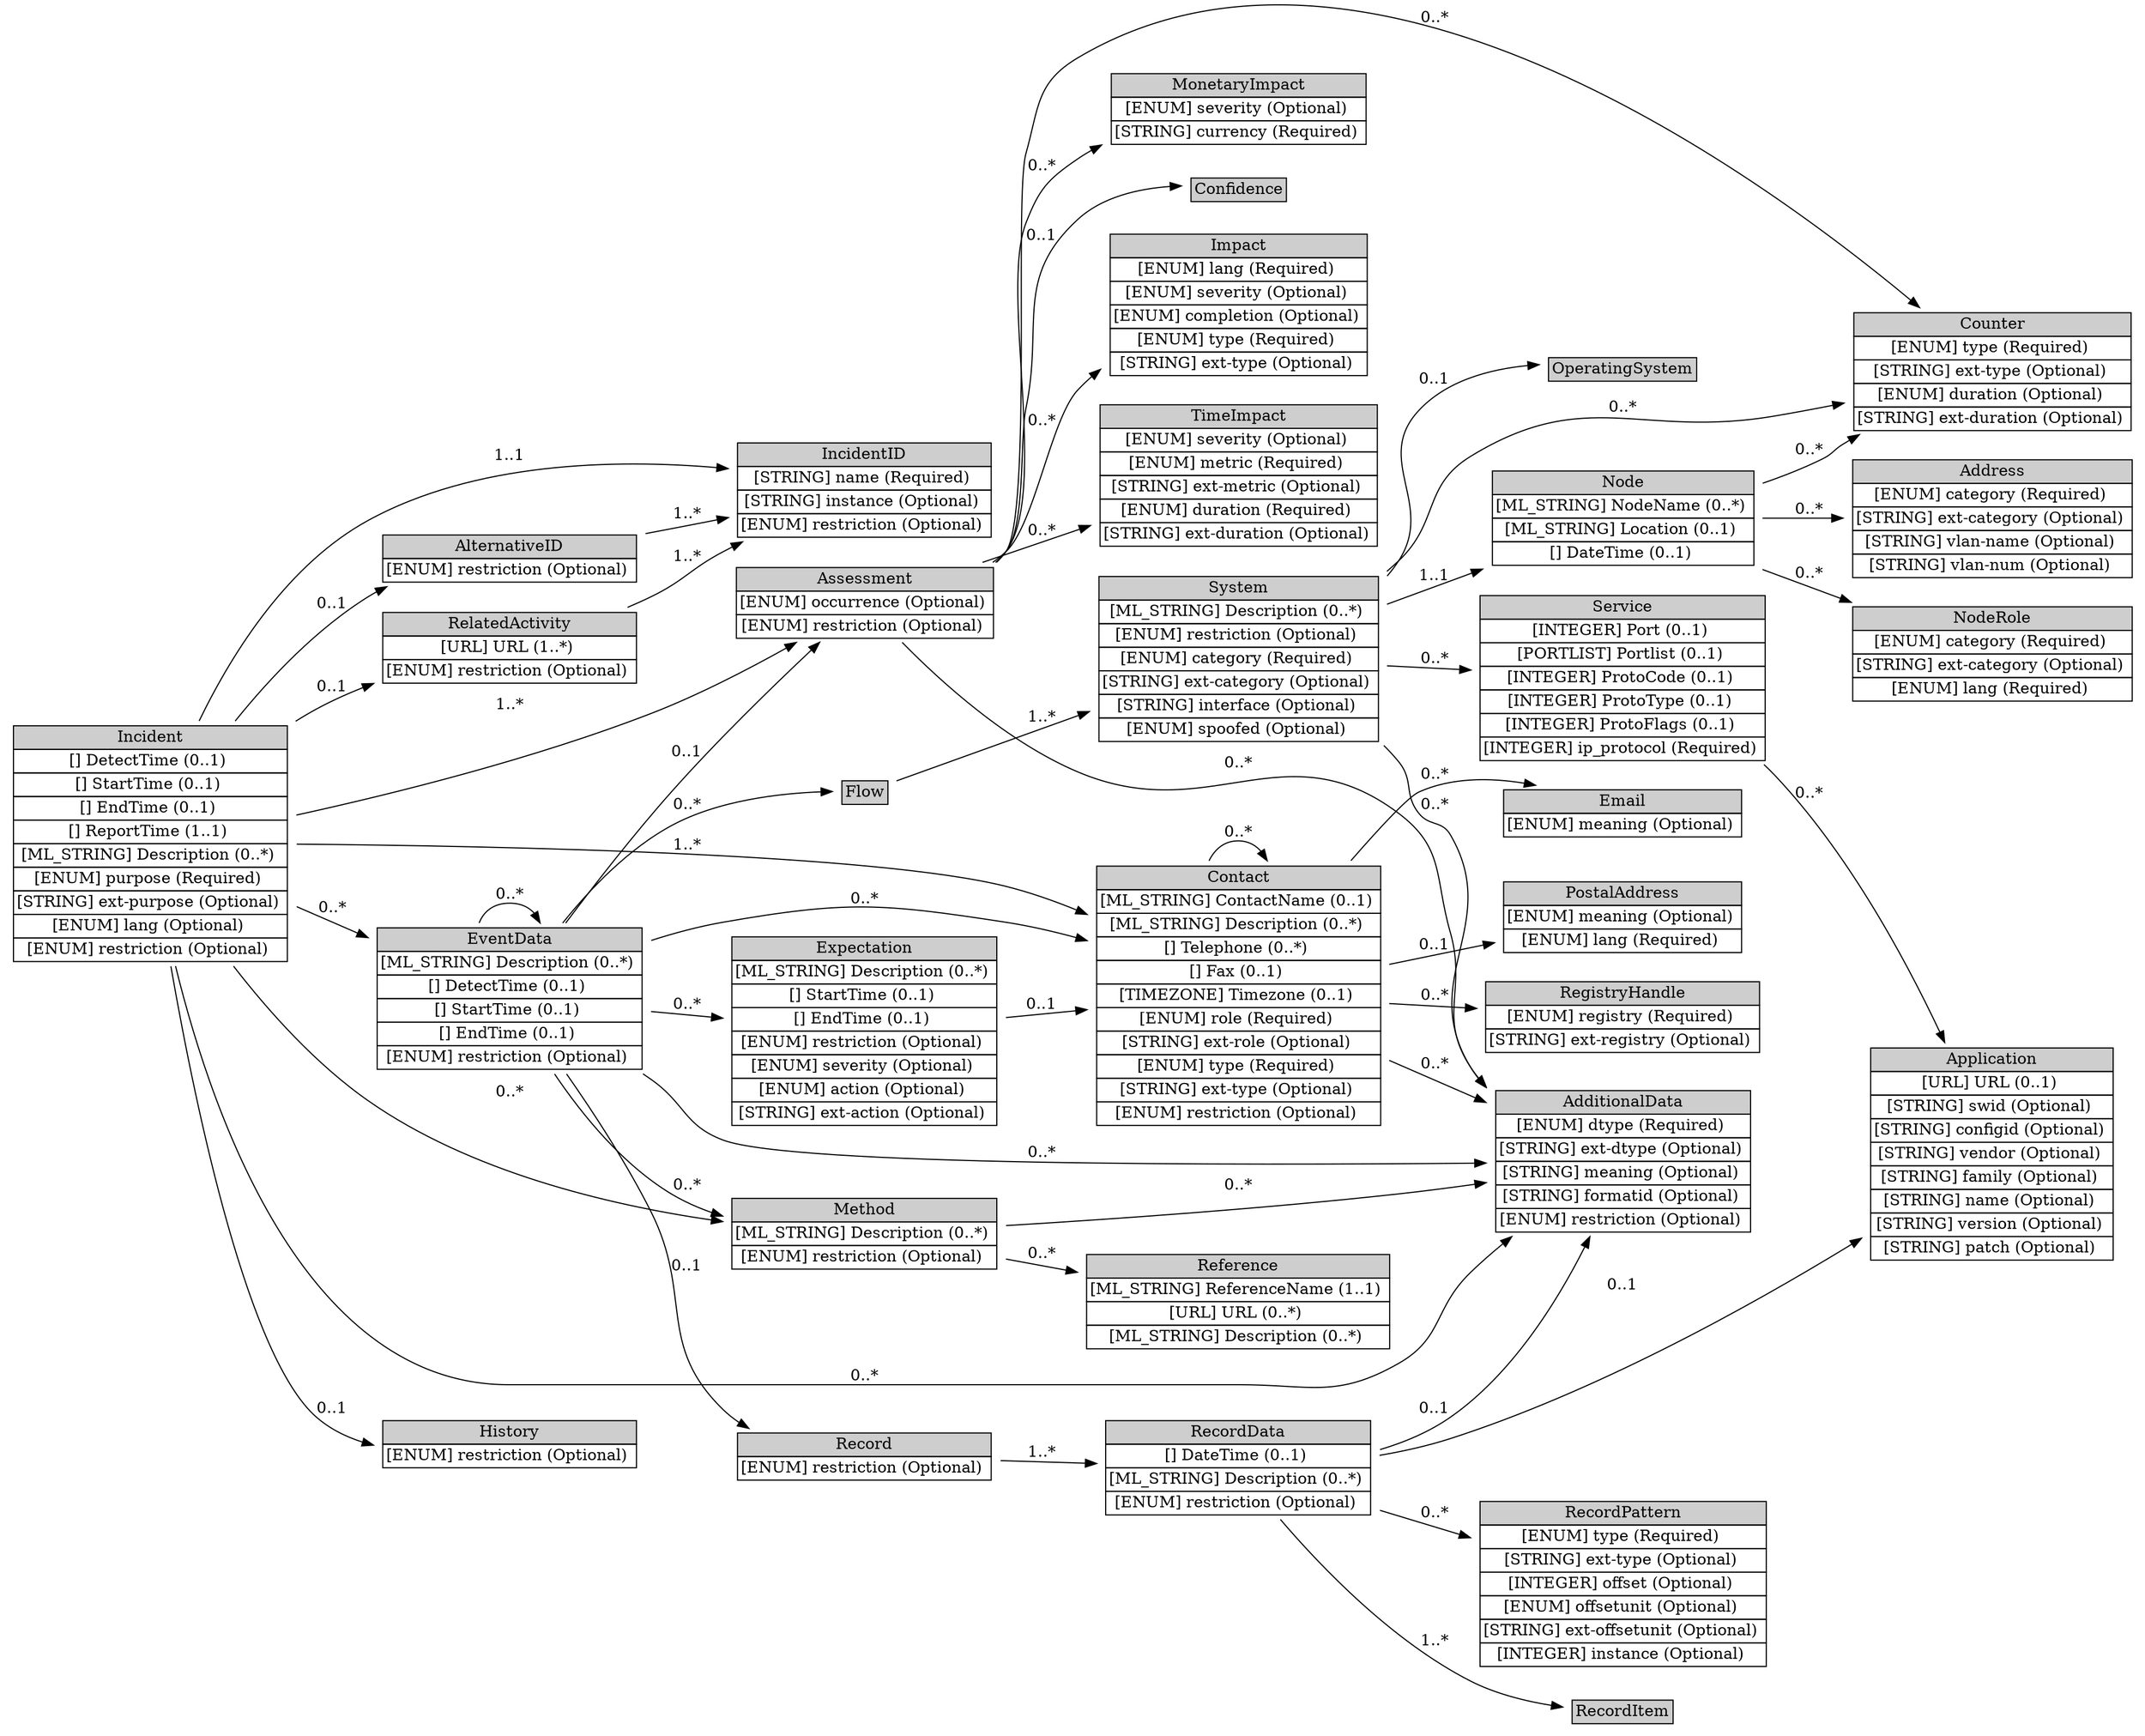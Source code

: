 digraph Incident {
	graph [rankdir=LR];
	node [label="\N"];
	graph [bb="0,0,1860,1496"];
	Incident [label=<<table BORDER="0" CELLBORDER="1" CELLSPACING="0"> <tr > <td BGCOLOR="#CECECE" HREF="#" TITLE="Every incident is represented by an instance of the Incident class. This class provides a standardized representation for commonly exchanged incident data. ">Incident</td> </tr>" %<tr><td HREF="#" TITLE="The time the incident was first detected.">[] DetectTime (0..1) </td></tr>%<tr><td HREF="#" TITLE="The time the incident started.">[] StartTime (0..1) </td></tr>%<tr><td HREF="#" TITLE="The time the incident ended.">[] EndTime (0..1) </td></tr>%<tr><td HREF="#" TITLE="The time the incident was reported.">[] ReportTime (1..1) </td></tr>%<tr><td HREF="#" TITLE="A free-form textual description of the incident.">[ML_STRING] Description (0..*) </td></tr>%<tr><td HREF="#" TITLE="The purpose attribute represents the reason why the IODEF document was created.  It is closely related to the Expectation class (Section 3.13).  This attribute is defined as an enumerated list:">[ENUM] purpose (Required) </td></tr>%<tr><td HREF="#" TITLE="A means by which to extend the purpose attribute.  See Section 5.1.">[STRING] ext-purpose (Optional) </td></tr>%<tr><td HREF="#" TITLE="A valid language code per RFC 4646 [7] constrained by the definition of &quot;xs:language&quot;.  The interpretation of this code is described in Section 6.">[ENUM] lang (Optional) </td></tr>%<tr><td HREF="#" TITLE="This attribute indicates the disclosure guidelines to which the sender expects the recipient to adhere for the information represented in this class and its children.  This guideline provides no security since there are no specified technical means to ensure that the recipient of the document handles the information as the sender requested.">[ENUM] restriction (Optional) </td></tr>%</table>>, shape=plaintext, pos="127,777", width="3.5", height="2.9028"];
	IncidentID [label=<<table BORDER="0" CELLBORDER="1" CELLSPACING="0"> <tr > <td BGCOLOR="#CECECE" HREF="#" TITLE="The IncidentID class represents an incident tracking number that is unique in the context of the CSIRT and identifies the activity characterized in an IODEF Document. This identifier would serve as an index into the CSIRT incident handling system. The combination of the name attribute and the string in the element content MUST be a globally unique identifier describing the activity. Documents generated by a given CSIRT MUST NOT reuse the same value unless they are referencing the same incident. ">IncidentID</td> </tr>" %<tr><td HREF="#" TITLE="An identifier describing the CSIRT that created the document.  In order to have a globally unique CSIRT name, the fully qualified domain name associated with the CSIRT MUST be used.">[STRING] name (Required) </td></tr>%<tr><td HREF="#" TITLE="An identifier referencing a subset of the named incident.">[STRING] instance (Optional) </td></tr>%<tr><td HREF="#" TITLE="This attribute has been defined in Section 3.2.">[ENUM] restriction (Optional) </td></tr>%</table>>, shape=plaintext, pos="748,1094", width="3.1667", height="1.2361"];
	AlternativeID [label=<<table BORDER="0" CELLBORDER="1" CELLSPACING="0"> <tr > <td BGCOLOR="#CECECE" HREF="#" TITLE="The AlternativeID class lists the incident tracking numbers used by CSIRTs, other than the one generating the document, to refer to the identical activity described the IODEF document. A tracking number listed as an AlternativeID references the same incident detected by ">AlternativeID</td> </tr>" %<tr><td HREF="#" TITLE="This attribute has been defined in Section 3.2.">[ENUM] restriction (Optional) </td></tr>%</table>>, shape=plaintext, pos="440,1034", width="3.1667", height="0.68056"];
	RelatedActivity [label=<<table BORDER="0" CELLBORDER="1" CELLSPACING="0"> <tr > <td BGCOLOR="#CECECE" HREF="#" TITLE="The RelatedActivity class lists either incident tracking numbers of incidents or URLs (not both) that refer to activity related to the one described in the IODEF document. These references may be to local incident tracking numbers or to those of other CSIRTs. ">RelatedActivity</td> </tr>" %<tr><td HREF="#" TITLE="A URL to activity related to this incident.">[URL] URL (1..*) </td></tr>%<tr><td HREF="#" TITLE="This attribute has been defined in Section 3.2.">[ENUM] restriction (Optional) </td></tr>%</table>>, shape=plaintext, pos="440,958", width="3.1667", height="0.95833"];
	Assessment [label=<<table BORDER="0" CELLBORDER="1" CELLSPACING="0"> <tr > <td BGCOLOR="#CECECE" HREF="#" TITLE="The Assessment class describes the technical and non-technical repercussions of the incident on the CSIRT&#39;s constituency. ">Assessment</td> </tr>" %<tr><td HREF="#" TITLE="Specifies whether the assessment is describing actual or potential outcomes.  The default is &quot;actual&quot; and is assumed if not specified.">[ENUM] occurrence (Optional) </td></tr>%<tr><td HREF="#" TITLE="This attribute is defined in Section 3.2.">[ENUM] restriction (Optional) </td></tr>%</table>>, shape=plaintext, pos="748,998", width="3.25", height="0.95833"];
	Impact [label=<<table BORDER="0" CELLBORDER="1" CELLSPACING="0"> <tr > <td BGCOLOR="#CECECE" HREF="#" TITLE="The Impact class allows for categorizing and describing the technical impact of the incident on the network of an organization. ">Impact</td> </tr>" %<tr><td HREF="#" TITLE="A valid language code per RFC 4646 [7] constrained by the definition of &quot;xs:language&quot;.  The interpretation of this code is described in Section 6.">[ENUM] lang (Required) </td></tr>%<tr><td HREF="#" TITLE="An estimate of the relative severity of the activity.  The permitted values are shown below.  There is no default value.">[ENUM] severity (Optional) </td></tr>%<tr><td HREF="#" TITLE="An indication whether the described activity was successful.  The permitted values are shown below.  There is no default value.">[ENUM] completion (Optional) </td></tr>%<tr><td HREF="#" TITLE="Classifies the malicious activity into incident categories.  The permitted values are shown below.  The default value is &quot;other&quot;.">[ENUM] type (Required) </td></tr>%<tr><td HREF="#" TITLE="A means by which to extend the type attribute. See Section 5.1.">[STRING] ext-type (Optional) </td></tr>%</table>>, shape=plaintext, pos="1072,1238", width="3.25", height="1.7917"];
	TimeImpact [label=<<table BORDER="0" CELLBORDER="1" CELLSPACING="0"> <tr > <td BGCOLOR="#CECECE" HREF="#" TITLE="The TimeImpact class describes the impact of the incident on an organization as a function of time. It provides a way to convey down time and recovery time. ">TimeImpact</td> </tr>" %<tr><td HREF="#" TITLE="An estimate of the relative severity of the activity.  The permitted values are shown below.  There is no default value.">[ENUM] severity (Optional) </td></tr>%<tr><td HREF="#" TITLE="Defines the metric in which the time is expressed.  The permitted values are shown below.  There is no default value.">[ENUM] metric (Required) </td></tr>%<tr><td HREF="#" TITLE="A means by which to extend the metric attribute.  See Section 5.1.">[STRING] ext-metric (Optional) </td></tr>%<tr><td HREF="#" TITLE="Defines a unit of time, that when combined with the metric attribute, fully describes a metric of impact that will be conveyed in the element content.  The permitted values are shown below.  The default value is &quot;hour&quot;.">[ENUM] duration (Required) </td></tr>%<tr><td HREF="#" TITLE="A means by which to extend the duration attribute.  See Section 5.1.">[STRING] ext-duration (Optional) </td></tr>%</table>>, shape=plaintext, pos="1072,1092", width="3.5556", height="1.7917"];
	MonetaryImpact [label=<<table BORDER="0" CELLBORDER="1" CELLSPACING="0"> <tr > <td BGCOLOR="#CECECE" HREF="#" TITLE="The MonetaryImpact class describes the financial impact of the activity on an organization. For example, this impact may consider losses due to the cost of the investigation or recovery, diminished ">MonetaryImpact</td> </tr>" %<tr><td HREF="#" TITLE="An estimate of the relative severity of the activity.  The permitted values are shown below.  There is no default value.">[ENUM] severity (Optional) </td></tr>%<tr><td HREF="#" TITLE="Defines the currency in which the monetary impact is expressed.  The permitted values are defined in ISO 4217:2001, Codes for the representation of currencies and funds [14].  There is no default value.">[STRING] currency (Required) </td></tr>%</table>>, shape=plaintext, pos="1072,1408", width="3.2222", height="0.95833"];
	Counter [label=<<table BORDER="0" CELLBORDER="1" CELLSPACING="0"> <tr > <td BGCOLOR="#CECECE" HREF="#" TITLE="The Counter class summarize multiple occurrences of some event, or conveys counts or rates on various features (e.g., packets, sessions, events). ">Counter</td> </tr>" %<tr><td HREF="#" TITLE="Specifies the units of the element content.">[ENUM] type (Required) </td></tr>%<tr><td HREF="#" TITLE="A means by which to extend the type attribute. See Section 5.1.">[STRING] ext-type (Optional) </td></tr>%<tr><td HREF="#" TITLE="If present, the Counter class represents a rate rather than a count over the entire event.  In that case, this attribute specifies the denominator of the rate (where the type attribute specified the nominator).  The possible values of this attribute are defined in Section 3.10.2">[ENUM] duration (Optional) </td></tr>%<tr><td HREF="#" TITLE="A means by which to extend the duration attribute.  See Section 5.1.">[STRING] ext-duration (Optional) </td></tr>%</table>>, shape=plaintext, pos="1731,1184", width="3.5556", height="1.5139"];
	Confidence [label=<<table BORDER="0" CELLBORDER="1" CELLSPACING="0"> <tr > <td BGCOLOR="#CECECE" HREF="#" TITLE="The Confidence class represents a best estimate of the validity and accuracy of the described impact (see Section 3.10) of the incident activity. This estimate can be expressed as a category or a numeric calculation. ">Confidence</td> </tr>" %</table>>, shape=plaintext, pos="1072,1338", width="1.3611", height="0.5"];
	AdditionalData [label=<<table BORDER="0" CELLBORDER="1" CELLSPACING="0"> <tr > <td BGCOLOR="#CECECE" HREF="#" TITLE="The AdditionalData class serves as an extension mechanism for information not otherwise represented in the data model. For relatively simple information, atomic data types (e.g., integers, strings) are provided with a mechanism to annotate their meaning. The class can also be used to extend the data model (and the associated Schema) to support proprietary extensions by encapsulating entire XML documents conforming to another Schema (e.g., IDMEF). A detailed discussion for extending the data model and the schema can be found in Section 5. ">AdditionalData</td> </tr>" %<tr><td HREF="#" TITLE="The data type of the element content.  The permitted values for this attribute are shown below.  The default value is &quot;string&quot;.">[ENUM] dtype (Required) </td></tr>%<tr><td HREF="#" TITLE="A means by which to extend the dtype attribute.  See Section 5.1.">[STRING] ext-dtype (Optional) </td></tr>%<tr><td HREF="#" TITLE="A free-form description of the element content.">[STRING] meaning (Optional) </td></tr>%<tr><td HREF="#" TITLE="An identifier referencing the format and semantics of the element content.">[STRING] formatid (Optional) </td></tr>%<tr><td HREF="#" TITLE="This attribute has been defined in Section 3.2.">[ENUM] restriction (Optional) </td></tr>%</table>>, shape=plaintext, pos="1407,500", width="3.2778", height="1.7917"];
	Method [label=<<table BORDER="0" CELLBORDER="1" CELLSPACING="0"> <tr > <td BGCOLOR="#CECECE" HREF="#" TITLE="The Method class describes the methodology used by the intruder to perpetrate the events of the incident. This class consists of a list of references describing the attack method and a free form description of the technique. ">Method</td> </tr>" %<tr><td HREF="#" TITLE="A free-form text description of the methodology used by the intruder.">[ML_STRING] Description (0..*) </td></tr>%<tr><td HREF="#" TITLE="This attribute is defined in Section 3.2.">[ENUM] restriction (Optional) </td></tr>%</table>>, shape=plaintext, pos="748,436", width="3.3611", height="0.95833"];
	Reference [label=<<table BORDER="0" CELLBORDER="1" CELLSPACING="0"> <tr > <td BGCOLOR="#CECECE" HREF="#" TITLE="The Reference class is a reference to a vulnerability, IDS alert, malware sample, advisory, or attack technique. A reference consists of a name, a URL to this reference, and an optional description. ">Reference</td> </tr>" %<tr><td HREF="#" TITLE="Name of the reference.">[ML_STRING] ReferenceName (1..1) </td></tr>%<tr><td HREF="#" TITLE="A URL associated with the reference.">[URL] URL (0..*) </td></tr>%<tr><td HREF="#" TITLE="A free-form text description of this reference.">[ML_STRING] Description (0..*) </td></tr>%</table>>, shape=plaintext, pos="1072,375", width="3.8056", height="1.2361"];
	Contact [label=<<table BORDER="0" CELLBORDER="1" CELLSPACING="0"> <tr > <td BGCOLOR="#CECECE" HREF="#" TITLE="The Contact class describes contact information for organizations and personnel involved in the incident. This class allows for the naming of the involved party, specifying contact information for them, and identifying their role in the incident. ">Contact</td> </tr>" %<tr><td HREF="#" TITLE="The name of the contact.  The contact may either be an organization or a person.  The type attribute disambiguates the semantics.">[ML_STRING] ContactName (0..1) </td></tr>%<tr><td HREF="#" TITLE="A free-form description of this contact.  In the case of a person, this is often the organizational title of the individual.">[ML_STRING] Description (0..*) </td></tr>%<tr><td HREF="#" TITLE="The telephone number of the contact.">[] Telephone (0..*) </td></tr>%<tr><td HREF="#" TITLE="The facsimile telephone number of the contact.">[] Fax (0..1) </td></tr>%<tr><td HREF="#" TITLE="The timezone in which the contact resides formatted according to Section 2.9.">[TIMEZONE] Timezone (0..1) </td></tr>%<tr><td HREF="#" TITLE="Indicates the role the contact fulfills.  This attribute is defined as an enumerated list:">[ENUM] role (Required) </td></tr>%<tr><td HREF="#" TITLE="A means by which to extend the role attribute. See Section 5.1.">[STRING] ext-role (Optional) </td></tr>%<tr><td HREF="#" TITLE="Indicates the type of contact being described. This attribute is defined as an enumerated list:">[ENUM] type (Required) </td></tr>%<tr><td HREF="#" TITLE="A means by which to extend the type attribute. See Section 5.1.">[STRING] ext-type (Optional) </td></tr>%<tr><td HREF="#" TITLE="This attribute is defined in Section 3.2.">[ENUM] restriction (Optional) </td></tr>%</table>>, shape=plaintext, pos="1072,642", width="3.6111", height="3.1806"];
	RegistryHandle [label=<<table BORDER="0" CELLBORDER="1" CELLSPACING="0"> <tr > <td BGCOLOR="#CECECE" HREF="#" TITLE="The RegistryHandle class represents a handle into an Internet registry or community-specific database. The handle is specified in the element content and the type attribute specifies the database. ">RegistryHandle</td> </tr>" %<tr><td HREF="#" TITLE="The database to which the handle belongs.  The default value is &#39;local&#39;.  The possible values are:">[ENUM] registry (Required) </td></tr>%<tr><td HREF="#" TITLE="A means by which to extend the registry attribute.  See Section 5.1.">[STRING] ext-registry (Optional) </td></tr>%</table>>, shape=plaintext, pos="1407,626", width="3.5", height="0.95833"];
	PostalAddress [label=<<table BORDER="0" CELLBORDER="1" CELLSPACING="0"> <tr > <td BGCOLOR="#CECECE" HREF="#" TITLE="The PostalAddress class specifies a postal address formatted according to the POSTAL data type (Section 2.11). ">PostalAddress</td> </tr>" %<tr><td HREF="#" TITLE="A free-form description of the element content.">[ENUM] meaning (Optional) </td></tr>%<tr><td HREF="#" TITLE="A valid language code per RFC 4646 [7] constrained by the definition of &quot;xs:language&quot;.  The interpretation of this code is described in Section 6.">[ENUM] lang (Required) </td></tr>%</table>>, shape=plaintext, pos="1407,712", width="3.0278", height="0.95833"];
	Email [label=<<table BORDER="0" CELLBORDER="1" CELLSPACING="0"> <tr > <td BGCOLOR="#CECECE" HREF="#" TITLE="The Email class specifies an email address formatted according to EMAIL data type (Section 2.14). ">Email</td> </tr>" %<tr><td HREF="#" TITLE="A free-form description of the element content (e.g., hours of coverage for a given number).">[ENUM] meaning (Optional) </td></tr>%</table>>, shape=plaintext, pos="1407,806", width="3.0278", height="0.68056"];
	EventData [label=<<table BORDER="0" CELLBORDER="1" CELLSPACING="0"> <tr > <td BGCOLOR="#CECECE" HREF="#" TITLE="The EventData class describes a particular event of the incident for a given set of hosts or networks. This description includes the systems from which the activity originated and those targeted, an assessment of the techniques used by the intruder, the impact of the activity on the organization, and any forensic evidence discovered. ">EventData</td> </tr>" %<tr><td HREF="#" TITLE="A free-form textual description of the event.">[ML_STRING] Description (0..*) </td></tr>%<tr><td HREF="#" TITLE="The time the event was detected.">[] DetectTime (0..1) </td></tr>%<tr><td HREF="#" TITLE="The time the event started.">[] StartTime (0..1) </td></tr>%<tr><td HREF="#" TITLE="The time the event ended.">[] EndTime (0..1) </td></tr>%<tr><td HREF="#" TITLE="This attribute is defined in Section 3.2.">[ENUM] restriction (Optional) </td></tr>%</table>>, shape=plaintext, pos="440,631", width="3.3611", height="1.7917"];
	Flow [label=<<table BORDER="0" CELLBORDER="1" CELLSPACING="0"> <tr > <td BGCOLOR="#CECECE" HREF="#" TITLE="The Flow class groups related the source and target hosts. ">Flow</td> </tr>" %</table>>, shape=plaintext, pos="748,823", width="0.77778", height="0.5"];
	System [label=<<table BORDER="0" CELLBORDER="1" CELLSPACING="0"> <tr > <td BGCOLOR="#CECECE" HREF="#" TITLE="The System class describes a system or network involved in an event. The systems or networks represented by this class are categorized according to the role they played in the incident through the category attribute. The value of this category attribute dictates the semantics of the aggregated classes in the System class. If the category attribute has a value of &quot;source&quot;, then the aggregated classes denote the machine and service from which the activity is originating. With a category attribute value of &quot;target&quot; or &quot;intermediary&quot;, then the machine or service is the one targeted in the activity. A value of &quot;sensor&quot; dictates that this System was part of an instrumentation to monitor the network. ">System</td> </tr>" %<tr><td HREF="#" TITLE="A free-form text description of the System.">[ML_STRING] Description (0..*) </td></tr>%<tr><td HREF="#" TITLE="This attribute is defined in Section 3.2.">[ENUM] restriction (Optional) </td></tr>%<tr><td HREF="#" TITLE="Classifies the role the host or network played in the incident.  The possible values are:">[ENUM] category (Required) </td></tr>%<tr><td HREF="#" TITLE="A means by which to extend the category attribute.  See Section 5.1.">[STRING] ext-category (Optional) </td></tr>%<tr><td HREF="#" TITLE="Specifies the interface on which the event(s) on this System originated.  If the Node class specifies a network rather than a host, this attribute has no meaning.">[STRING] interface (Optional) </td></tr>%<tr><td HREF="#" TITLE="An indication of confidence in whether this System was the true target or attacking host.  The permitted values for this attribute are shown below.  The default value is &quot;unknown&quot;.">[ENUM] spoofed (Optional) </td></tr>%</table>>, shape=plaintext, pos="1072,936", width="3.5833", height="2.0694"];
	"Node" [label=<<table BORDER="0" CELLBORDER="1" CELLSPACING="0"> <tr > <td BGCOLOR="#CECECE" HREF="#" TITLE="The Node class names a system (e.g., PC, router) or network. ">Node</td> </tr>" %<tr><td HREF="#" TITLE="The name of the Node (e.g., fully qualified domain name).  This information MUST be provided if no Address information is given.">[ML_STRING] NodeName (0..*) </td></tr>%<tr><td HREF="#" TITLE="A free-from description of the physical location of the equipment.">[ML_STRING] Location (0..1) </td></tr>%<tr><td HREF="#" TITLE="A timestamp of when the resolution between the name and address was performed.  This information SHOULD be provided if both an Address and NodeName are specified.">[] DateTime (0..1) </td></tr>%</table>>, shape=plaintext, pos="1407,1058", width="3.3333", height="1.2361"];
	Address [label=<<table BORDER="0" CELLBORDER="1" CELLSPACING="0"> <tr > <td BGCOLOR="#CECECE" HREF="#" TITLE="The Address class represents a hardware (layer-2), network (layer-3), or application (layer-7) address. ">Address</td> </tr>" %<tr><td HREF="#" TITLE="The type of address represented.  The permitted values for this attribute are shown below.  The default value is &quot;ipv4-addr&quot;.">[ENUM] category (Required) </td></tr>%<tr><td HREF="#" TITLE="A means by which to extend the category attribute.  See Section 5.1.">[STRING] ext-category (Optional) </td></tr>%<tr><td HREF="#" TITLE="The name of the Virtual LAN to which the address belongs.">[STRING] vlan-name (Optional) </td></tr>%<tr><td HREF="#" TITLE="The number of the Virtual LAN to which the address belongs.">[STRING] vlan-num (Optional) </td></tr>%</table>>, shape=plaintext, pos="1731,1058", width="3.5833", height="1.5139"];
	NodeRole [label=<<table BORDER="0" CELLBORDER="1" CELLSPACING="0"> <tr > <td BGCOLOR="#CECECE" HREF="#" TITLE="The NodeRole class describes the intended function performed by a particular host. ">NodeRole</td> </tr>" %<tr><td HREF="#" TITLE="Functionality provided by a node.">[ENUM] category (Required) </td></tr>%<tr><td HREF="#" TITLE="A means by which to extend the category attribute.  See Section 5.1.">[STRING] ext-category (Optional) </td></tr>%<tr><td HREF="#" TITLE="A valid language code per RFC 4646 [7] constrained by the definition of &quot;xs:language&quot;.  The interpretation of this code is described in Section 6.">[ENUM] lang (Required) </td></tr>%</table>>, shape=plaintext, pos="1731,942", width="3.5833", height="1.2361"];
	Service [label=<<table BORDER="0" CELLBORDER="1" CELLSPACING="0"> <tr > <td BGCOLOR="#CECECE" HREF="#" TITLE="The Service class describes a network service of a host or network. The service is identified by specific port or list of ports, along with the application listening on that port. ">Service</td> </tr>" %<tr><td HREF="#" TITLE="A port number.">[INTEGER] Port (0..1) </td></tr>%<tr><td HREF="#" TITLE="A list of port numbers formatted according to Section 2.10.">[PORTLIST] Portlist (0..1) </td></tr>%<tr><td HREF="#" TITLE="A layer-4 protocol-specific code field (e.g., ICMP code field).">[INTEGER] ProtoCode (0..1) </td></tr>%<tr><td HREF="#" TITLE="A layer-4 protocol specific type field (e.g., ICMP type field).">[INTEGER] ProtoType (0..1) </td></tr>%<tr><td HREF="#" TITLE="A layer-4 protocol specific flag field (e.g., TCP flag field).">[INTEGER] ProtoFlags (0..1) </td></tr>%<tr><td HREF="#" TITLE="The IANA protocol number.">[INTEGER] ip_protocol (Required) </td></tr>%</table>>, shape=plaintext, pos="1407,922", width="3.5556", height="2.0694"];
	Application [label=<<table BORDER="0" CELLBORDER="1" CELLSPACING="0"> <tr > <td BGCOLOR="#CECECE" HREF="#" TITLE="The Application class describes an application running on a System providing a Service. ">Application</td> </tr>" %<tr><td HREF="#" TITLE="A URL describing the application.">[URL] URL (0..1) </td></tr>%<tr><td HREF="#" TITLE="An identifier that can be used to reference this software.">[STRING] swid (Optional) </td></tr>%<tr><td HREF="#" TITLE="An identifier that can be used to reference a particular configuration of this software.">[STRING] configid (Optional) </td></tr>%<tr><td HREF="#" TITLE="Vendor name of the software.">[STRING] vendor (Optional) </td></tr>%<tr><td HREF="#" TITLE="Family of the software.">[STRING] family (Optional) </td></tr>%<tr><td HREF="#" TITLE="Name of the software.">[STRING] name (Optional) </td></tr>%<tr><td HREF="#" TITLE="Version of the software.">[STRING] version (Optional) </td></tr>%<tr><td HREF="#" TITLE="Patch or service pack level of the software.">[STRING] patch (Optional) </td></tr>%</table>>, shape=plaintext, pos="1731,512", width="3.0833", height="2.625"];
	OperatingSystem [label=<<table BORDER="0" CELLBORDER="1" CELLSPACING="0"> <tr > <td BGCOLOR="#CECECE" HREF="#" TITLE="The OperatingSystem class describes the operating system running on a System. The definition is identical to the Application class (Section 3.17.1). ">OperatingSystem</td> </tr>" %</table>>, shape=plaintext, pos="1407,1191", width=2, height="0.5"];
	Expectation [label=<<table BORDER="0" CELLBORDER="1" CELLSPACING="0"> <tr > <td BGCOLOR="#CECECE" HREF="#" TITLE="The Expectation class conveys to the recipient of the IODEF document the actions the sender is requesting. The scope of the requested action is limited to purview of the EventData class in which this class is aggregated. ">Expectation</td> </tr>" %<tr><td HREF="#" TITLE="A free-form description of the desired action(s).">[ML_STRING] Description (0..*) </td></tr>%<tr><td HREF="#" TITLE="The time at which the action should be performed.  A timestamp that is earlier than the ReportTime specified in the Incident class denotes that the expectation should be fulfilled as soon as possible.  The absence of this element leaves the execution of the expectation to the discretion of the recipient.">[] StartTime (0..1) </td></tr>%<tr><td HREF="#" TITLE="The time by which the action should be completed. If the action is not carried out by this time, it should no longer be performed.">[] EndTime (0..1) </td></tr>%<tr><td HREF="#" TITLE="This attribute is defined in Section 3.2.">[ENUM] restriction (Optional) </td></tr>%<tr><td HREF="#" TITLE="Indicates the desired priority of the action. This attribute is an enumerated list with no default value, and the semantics of these relative measures are context dependent.">[ENUM] severity (Optional) </td></tr>%<tr><td HREF="#" TITLE="Classifies the type of action requested.  This attribute is an enumerated list with no default value.">[ENUM] action (Optional) </td></tr>%<tr><td HREF="#" TITLE="A means by which to extend the action attribute.  See Section 5.1.">[STRING] ext-action (Optional) </td></tr>%</table>>, shape=plaintext, pos="748,612", width="3.3611", height="2.3472"];
	Record [label=<<table BORDER="0" CELLBORDER="1" CELLSPACING="0"> <tr > <td BGCOLOR="#CECECE" HREF="#" TITLE="The Record class is a container class for log and audit data that provides supportive information about the incident. The source of this data will often be the output of monitoring tools. These logs should substantiate the activity described in the document. ">Record</td> </tr>" %<tr><td HREF="#" TITLE="This attribute has been defined in Section 3.2.">[ENUM] restriction (Optional) </td></tr>%</table>>, shape=plaintext, pos="748,240", width="3.1667", height="0.68056"];
	RecordData [label=<<table BORDER="0" CELLBORDER="1" CELLSPACING="0"> <tr > <td BGCOLOR="#CECECE" HREF="#" TITLE="The RecordData class groups log or audit data from a given sensor (e.g., IDS, firewall log) and provides a way to annotate the output. ">RecordData</td> </tr>" %<tr><td HREF="#" TITLE="Timestamp of the RecordItem data.">[] DateTime (0..1) </td></tr>%<tr><td HREF="#" TITLE="Free-form textual description of the provided RecordItem data.  At minimum, this description should convey the significance of the provided RecordItem data.">[ML_STRING] Description (0..*) </td></tr>%<tr><td HREF="#" TITLE="This attribute has been defined in Section 3.2.">[ENUM] restriction (Optional) </td></tr>%</table>>, shape=plaintext, pos="1072,231", width="3.3611", height="1.2361"];
	RecordPattern [label=<<table BORDER="0" CELLBORDER="1" CELLSPACING="0"> <tr > <td BGCOLOR="#CECECE" HREF="#" TITLE="The RecordPattern class describes where in the content of the RecordItem relevant information can be found. It provides a way to reference subsets of information, identified by a pattern, in a large log file, audit trail, or forensic data. ">RecordPattern</td> </tr>" %<tr><td HREF="#" TITLE="Describes the type of pattern being specified in the element content.  The default is &quot;regex&quot;.">[ENUM] type (Required) </td></tr>%<tr><td HREF="#" TITLE="A means by which to extend the type attribute. See Section 5.1.">[STRING] ext-type (Optional) </td></tr>%<tr><td HREF="#" TITLE="Amount of units (determined by the offsetunit attribute) to seek into the RecordItem data before matching the pattern.">[INTEGER] offset (Optional) </td></tr>%<tr><td HREF="#" TITLE="Describes the units of the offset attribute. The default is &quot;line&quot;.">[ENUM] offsetunit (Optional) </td></tr>%<tr><td HREF="#" TITLE="A means by which to extend the offsetunit attribute.  See Section 5.1.">[STRING] ext-offsetunit (Optional) </td></tr>%<tr><td HREF="#" TITLE="Number of types to apply the specified pattern.">[INTEGER] instance (Optional) </td></tr>%</table>>, shape=plaintext, pos="1407,128", width="3.6667", height="2.0694"];
	RecordItem [label=<<table BORDER="0" CELLBORDER="1" CELLSPACING="0"> <tr > <td BGCOLOR="#CECECE" HREF="#" TITLE="The RecordItem class provides a way to incorporate relevant logs, audit trails, or forensic data to support the conclusions made during the course of analyzing the incident. The class supports both the direct encapsulation of the data, as well as, provides primitives to reference data stored elsewhere. ">RecordItem</td> </tr>" %</table>>, shape=plaintext, pos="1407,18", width="1.4167", height="0.5"];
	History [label=<<table BORDER="0" CELLBORDER="1" CELLSPACING="0"> <tr > <td BGCOLOR="#CECECE" HREF="#" TITLE="The History class is a log of the significant events or actions performed by the involved parties during the course of handling the incident. ">History</td> </tr>" %<tr><td HREF="#" TITLE="This attribute is defined in Section 3.2.">[ENUM] restriction (Optional) </td></tr>%</table>>, shape=plaintext, pos="440,251", width="3.1667", height="0.68056"];
	Incident -> IncidentID [label="1..1", pos="e,633.41,1111.4 164.76,881.02 195.03,947.52 244.69,1028.3 318,1067 411.73,1116.5 533.43,1119.5 623.42,1112.2", lp="440,1123.5"];
	AlternativeID -> IncidentID [label="1..*", pos="e,633.49,1068.2 554.9,1053.1 572.71,1056.3 590.87,1059.6 608,1063 613.06,1064 618.22,1065 623.43,1066.1", lp="594,1071.5"];
	Incident -> AlternativeID [label="0..1", pos="e,334.41,1009.9 194.63,881.11 227.23,923.88 269.75,970.45 318,1001 320.35,1002.5 322.77,1003.9 325.24,1005.3", lp="286,995.5"];
	RelatedActivity -> IncidentID [label="1..*", pos="e,643.68,1049.9 542.21,992.13 548.97,994.97 555.63,997.93 562,1001 592.22,1015.6 596.31,1025.4 626,1041 628.77,1042.5 631.59,1043.9\
 634.45,1045.4", lp="594,1037.5"];
	Incident -> RelatedActivity [label="0..1", pos="e,325.3,927.29 238.54,881.29 249.45,889.2 260.69,896.58 272,903 285.71,910.77 300.67,917.64 315.84,923.65", lp="286,923.5"];
	Assessment -> Impact [label="0..*", pos="e,954.95,1183 858.4,1032.2 862.47,1034.9 866.36,1037.8 870,1041 893.38,1061.4 912.18,1143 934,1165 938.09,1169.1 942.47,1173.1 947.05\
,1176.9", lp="902,1140.5"];
	Assessment -> TimeImpact [label="0..*", pos="e,943.47,1054.7 865.43,1032.1 887.61,1038.5 911.01,1045.3 933.76,1051.9", lp="902,1053.5"];
	Assessment -> MonetaryImpact [label="0..*", pos="e,955.32,1377 861.94,1032 864.85,1034.8 867.56,1037.8 870,1041 906.36,1088.9 865.36,1255.3 888,1311 899.87,1340.2 907.69,1347.6 \
934,1365 937.98,1367.6 942.13,1370.1 946.4,1372.4", lp="902,1360.5"];
	Assessment -> Counter [label="0..*", pos="e,1668.9,1238.2 861.99,1032 864.89,1034.8 867.58,1037.8 870,1041 892.15,1070.6 877.31,1337.6 888,1373 899.64,1411.5 899.05,1431 \
934,1451 1182.3,1592.8 1517.3,1361.2 1660.9,1244.6", lp="1242,1487.5"];
	Assessment -> Confidence [label="0..1", pos="e,1022.3,1340.4 861.31,1032.1 864.42,1034.9 867.34,1037.8 870,1041 902.31,1079.7 876.93,1103.8 888,1153 904.06,1224.4 880.01,1261.7\
 934,1311 954.93,1330.1 985.28,1337.5 1012.2,1339.8", lp="902,1298.5"];
	Assessment -> AdditionalData [label="0..*", pos="e,1289.3,564.2 775.87,963.86 809.15,925.72 868.6,865.45 934,836 1046.8,785.21 1110.4,873.35 1210,800 1212.5,798.19 1255.1,702.93\
 1256,700 1271.1,649.61 1245,626.93 1274,583 1276.6,579.12 1279.4,575.4 1282.4,571.81", lp="1072,844.5"];
	Incident -> Assessment [label="1..*", pos="e,692.18,963.76 253.66,804.36 341.78,825.29 461.09,857.43 562,898 603.86,914.83 648.46,938.59 683.49,958.73", lp="440,906.5"];
	Method -> Reference [label="0..*", pos="e,934.24,400.94 869.57,413.11 887.45,409.75 906.04,406.25 924.38,402.79", lp="902,418.5"];
	Method -> AdditionalData [label="0..*", pos="e,1288.5,479.68 869.85,441.88 963.15,447.06 1095,455.86 1210,469 1232.2,471.53 1255.7,474.75 1278.4,478.16", lp="1072,477.5"];
	Incident -> Method [label="0..*", pos="e,626.3,442.44 191.43,672.78 224.37,626.85 268.05,575.58 318,541 406,480.08 525.53,454.37 616.23,443.59", lp="440,549.5"];
	Contact -> RegistryHandle [label="0..*", pos="e,1280.8,632.03 1203,635.75 1225.2,634.68 1248.3,633.58 1270.6,632.51", lp="1242,642.5"];
	Contact -> PostalAddress [label="0..1", pos="e,1297.8,689.18 1203,669.36 1230.9,675.2 1260.3,681.34 1287.8,687.08", lp="1242,687.5"];
	Contact -> Email [label="0..*", pos="e,1297.6,816.05 1161.8,756.29 1181.6,774.34 1203.9,790.48 1228,801 1246.5,809.07 1267.1,813.37 1287.6,815.29", lp="1242,818.5"];
	Contact -> Contact [label="0..*", pos="e,1097.8,756.05 1046.2,756.05 1051.5,767.04 1060,774 1072,774 1080.4,774 1087.1,770.56 1092.2,764.7", lp="1072,782.5"];
	Contact -> AdditionalData [label="0..*", pos="e,1288.4,550.27 1203,586.49 1227.9,575.9 1254.1,564.83 1278.9,554.28", lp="1242,583.5"];
	Incident -> Contact [label="1..*", pos="e,941.45,713.83 253.66,776.54 434.45,774.85 757.12,767.75 870,739 890.68,733.73 911.77,726.27 932.14,717.79", lp="594,775.5"];
	EventData -> Contact [label="0..*", pos="e,941.33,689.03 561.59,686.92 582.66,694.41 604.67,700.91 626,705 732.51,725.41 762.79,721.33 870,705 890.22,701.92 911.2,697.2 \
931.66,691.7", lp="748,726.5"];
	EventData -> Assessment [label="0..1", pos="e,713.04,963.7 482.04,695.1 508.67,734.32 544.64,784.89 580,827 601.75,852.91 663.65,914.89 705.91,956.67", lp="594,864.5"];
	EventData -> Method [label="0..*", pos="e,626.08,449.9 480.01,566.7 504.67,532.44 539.33,492.61 580,469 591.27,462.46 603.6,457.19 616.3,452.95", lp="594,477.5"];
	"Node" -> Address [label="0..*", pos="e,1601.8,1058 1527.2,1058 1548.2,1058 1570.2,1058 1591.6,1058", lp="1571,1066.5"];
	"Node" -> NodeRole [label="0..*", pos="e,1608,986.03 1527.2,1015 1550.4,1006.7 1574.8,997.93 1598.3,989.49", lp="1571,1011.5"];
	"Node" -> Counter [label="0..*", pos="e,1617,1130 1527.4,1084.5 1546.8,1090.7 1566.3,1098.1 1584,1107 1593.1,1111.5 1593.4,1115.6 1602,1121 1604,1122.2 1606,1123.5 1608\
,1124.7", lp="1571,1115.5"];
	System -> "Node" [label="1..1", pos="e,1286.8,1014.2 1201,982.99 1226,992.1 1252.3,1001.6 1277.3,1010.8", lp="1242,1008.5"];
	Service -> Application [label="0..*", pos="e,1691.2,606 1530.8,847.89 1534,844.99 1537.1,842.03 1540,839 1603.1,774 1653.6,684.22 1686.8,615.17", lp="1571,824.5"];
	System -> Service [label="0..*", pos="e,1278.3,927.38 1201,930.61 1223,929.69 1245.9,928.73 1268.1,927.8", lp="1242,937.5"];
	System -> OperatingSystem [label="0..1", pos="e,1334.6,1193.7 1201.2,1007.2 1204.3,1011 1207.3,1014.9 1210,1019 1242.8,1068.8 1187.5,1108.2 1228,1152 1252.3,1178.4 1290,1189.1\
 1324.5,1192.8", lp="1242,1180.5"];
	System -> Counter [label="0..*", pos="e,1602.5,1158.1 1199.8,1010 1203.3,1012.9 1206.7,1015.9 1210,1019 1246.4,1053 1231.5,1085 1274,1111 1375.8,1173.2 1422.3,1127.6 \
1540,1147 1556.9,1149.8 1574.7,1152.9 1592.2,1156.2", lp="1407,1155.5"];
	System -> AdditionalData [label="0..*", pos="e,1288.6,564.24 1198.5,861.86 1202.6,857.44 1206.5,852.82 1210,848 1228.4,822.76 1209.9,805.5 1228,780 1236.7,767.73 1248.3,773.92\
 1256,761 1296.7,692.71 1232,650.5 1274,583 1276.4,579.13 1279.1,575.4 1282,571.83", lp="1242,788.5"];
	Flow -> System [label="1..*", pos="e,942.79,890.93 776.75,833.03 812.11,845.36 874.63,867.17 933.07,887.55", lp="902,887.5"];
	EventData -> Flow [label="0..*", pos="e,719.29,824.02 478.72,695.31 503.29,730.41 538.29,771.41 580,795 620.06,817.65 673.5,823.11 709.25,823.91", lp="594,814.5"];
	Expectation -> Contact [label="0..1", pos="e,941.35,629.9 869.57,623.26 889.71,625.12 910.73,627.07 931.3,628.97", lp="902,635.5"];
	EventData -> Expectation [label="0..*", pos="e,626.4,619.5 561.73,623.49 579.68,622.38 598.24,621.24 616.37,620.12", lp="594,630.5"];
	RecordData -> Application [label="0..1", pos="e,1619.3,435.68 1193.7,239.69 1214.7,243.03 1236.2,247.65 1256,254 1384.2,295.21 1518,371.3 1610.7,430.21", lp="1407,393.5"];
	RecordData -> RecordPattern [label="0..*", pos="e,1274.5,168.75 1193.9,193.52 1216.9,186.45 1241.2,178.99 1264.8,171.74", lp="1242,191.5"];
	RecordData -> RecordItem [label="1..*", pos="e,1355.9,21.831 1107.3,186.79 1144.1,143.68 1206.1,79.696 1274,45 1296,33.75 1322.3,27.187 1345.7,23.357", lp="1242,81.5"];
	RecordData -> AdditionalData [label="0..1", pos="e,1381,435.86 1193.8,244.32 1215.8,250.45 1237.5,259.29 1256,272 1311.4,310.07 1351.6,375.72 1376.6,426.82", lp="1242,280.5"];
	Record -> RecordData [label="1..*", pos="e,950.33,234.38 862.69,236.81 887.76,236.12 914.48,235.38 940.16,234.66", lp="902,245.5"];
	EventData -> Record [label="0..1", pos="e,649.17,264.16 490.85,566.66 514.57,534.64 541.92,494.61 562,456 600.22,382.53 566.67,338.78 626,281 630.36,276.76 635.17,272.95\
 640.29,269.54", lp="594,412.5"];
	EventData -> EventData [label="0..*", pos="e,466.72,695.29 413.28,695.29 417.11,705.79 426.01,713 440,713 449.62,713 456.83,709.59 461.64,704.05", lp="440,721.5"];
	EventData -> AdditionalData [label="0..*", pos="e,1288.4,494.83 554.13,566.81 556.79,565.2 559.41,563.6 562,562 591.16,544 593.34,529.39 626,519 743.61,481.59 1088.7,487.77 1278.4\
,494.47", lp="902,498.5"];
	Incident -> EventData [label="0..*", pos="e,318.28,687.77 253.86,717.83 272.05,709.34 290.8,700.6 309.07,692.07", lp="286,716.5"];
	Incident -> History [label="0..1", pos="e,325.4,247.41 143.15,672.91 165.87,540.82 211.36,323.89 272,272 284.48,261.32 299.53,254.3 315.41,249.85", lp="286,280.5"];
	Incident -> AdditionalData [label="0..*", pos="e,1308.7,435.78 147.29,672.98 181.25,533.45 263.97,303 440,303 440,303 440,303 1072,303 1133.9,303 1156.5,290.79 1210,322 1250.5\
,345.66 1240.2,373.41 1274,406 1282.3,414.05 1291.4,421.94 1300.8,429.5", lp="748,311.5"];
}
